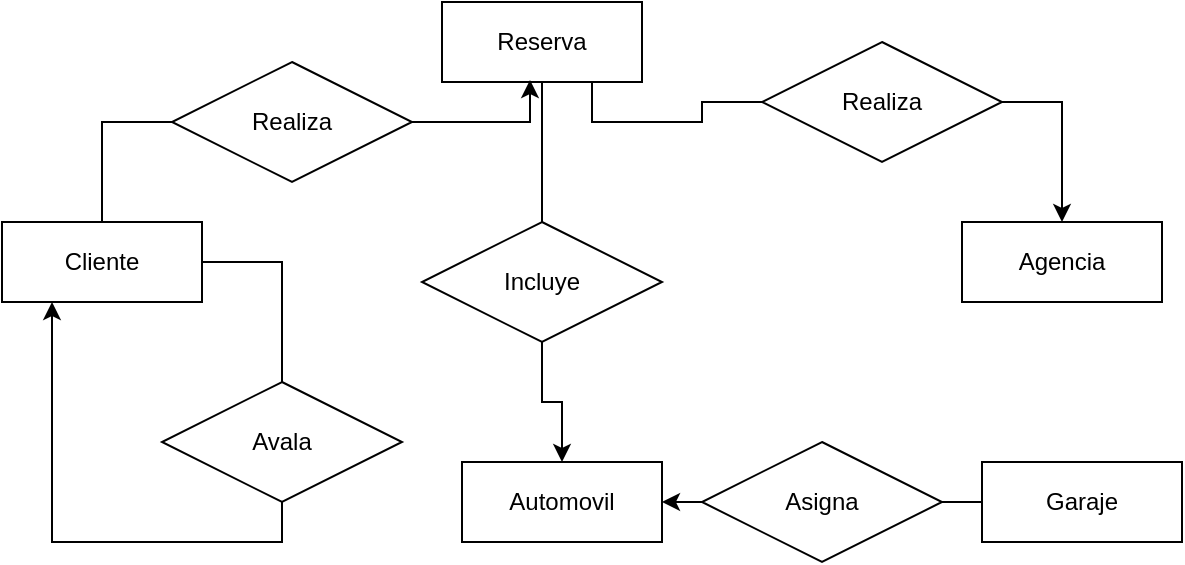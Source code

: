 <mxfile version="17.4.4" type="device"><diagram id="_c9quj7WU2TXcTK61m3t" name="Page-1"><mxGraphModel dx="921" dy="530" grid="1" gridSize="10" guides="1" tooltips="1" connect="1" arrows="1" fold="1" page="1" pageScale="1" pageWidth="850" pageHeight="1100" math="0" shadow="0"><root><mxCell id="0"/><mxCell id="1" parent="0"/><mxCell id="yJH4v7h-lD-Ulyrm_nC7-7" style="edgeStyle=orthogonalEdgeStyle;rounded=0;orthogonalLoop=1;jettySize=auto;html=1;exitX=1;exitY=0.5;exitDx=0;exitDy=0;entryX=0.5;entryY=0;entryDx=0;entryDy=0;endArrow=none;endFill=0;" edge="1" parent="1" source="yJH4v7h-lD-Ulyrm_nC7-1" target="yJH4v7h-lD-Ulyrm_nC7-6"><mxGeometry relative="1" as="geometry"/></mxCell><mxCell id="yJH4v7h-lD-Ulyrm_nC7-10" style="edgeStyle=orthogonalEdgeStyle;rounded=0;orthogonalLoop=1;jettySize=auto;html=1;exitX=0.5;exitY=0;exitDx=0;exitDy=0;entryX=0;entryY=0.5;entryDx=0;entryDy=0;endArrow=none;endFill=0;" edge="1" parent="1" source="yJH4v7h-lD-Ulyrm_nC7-1" target="yJH4v7h-lD-Ulyrm_nC7-9"><mxGeometry relative="1" as="geometry"/></mxCell><mxCell id="yJH4v7h-lD-Ulyrm_nC7-1" value="Cliente" style="whiteSpace=wrap;html=1;align=center;" vertex="1" parent="1"><mxGeometry x="170" y="240" width="100" height="40" as="geometry"/></mxCell><mxCell id="yJH4v7h-lD-Ulyrm_nC7-13" style="edgeStyle=orthogonalEdgeStyle;rounded=0;orthogonalLoop=1;jettySize=auto;html=1;exitX=0.75;exitY=1;exitDx=0;exitDy=0;endArrow=none;endFill=0;" edge="1" parent="1" source="yJH4v7h-lD-Ulyrm_nC7-2" target="yJH4v7h-lD-Ulyrm_nC7-12"><mxGeometry relative="1" as="geometry"/></mxCell><mxCell id="yJH4v7h-lD-Ulyrm_nC7-20" style="edgeStyle=orthogonalEdgeStyle;rounded=0;orthogonalLoop=1;jettySize=auto;html=1;exitX=0.5;exitY=1;exitDx=0;exitDy=0;entryX=0.5;entryY=0;entryDx=0;entryDy=0;endArrow=none;endFill=0;" edge="1" parent="1" source="yJH4v7h-lD-Ulyrm_nC7-2" target="yJH4v7h-lD-Ulyrm_nC7-19"><mxGeometry relative="1" as="geometry"/></mxCell><mxCell id="yJH4v7h-lD-Ulyrm_nC7-2" value="Reserva" style="whiteSpace=wrap;html=1;align=center;" vertex="1" parent="1"><mxGeometry x="390" y="130" width="100" height="40" as="geometry"/></mxCell><mxCell id="yJH4v7h-lD-Ulyrm_nC7-3" value="Automovil" style="whiteSpace=wrap;html=1;align=center;" vertex="1" parent="1"><mxGeometry x="400" y="360" width="100" height="40" as="geometry"/></mxCell><mxCell id="yJH4v7h-lD-Ulyrm_nC7-16" style="edgeStyle=orthogonalEdgeStyle;rounded=0;orthogonalLoop=1;jettySize=auto;html=1;exitX=0;exitY=0.5;exitDx=0;exitDy=0;endArrow=none;endFill=0;" edge="1" parent="1" source="yJH4v7h-lD-Ulyrm_nC7-4" target="yJH4v7h-lD-Ulyrm_nC7-15"><mxGeometry relative="1" as="geometry"/></mxCell><mxCell id="yJH4v7h-lD-Ulyrm_nC7-4" value="Garaje" style="whiteSpace=wrap;html=1;align=center;" vertex="1" parent="1"><mxGeometry x="660" y="360" width="100" height="40" as="geometry"/></mxCell><mxCell id="yJH4v7h-lD-Ulyrm_nC7-5" value="Agencia" style="whiteSpace=wrap;html=1;align=center;" vertex="1" parent="1"><mxGeometry x="650" y="240" width="100" height="40" as="geometry"/></mxCell><mxCell id="yJH4v7h-lD-Ulyrm_nC7-8" style="edgeStyle=orthogonalEdgeStyle;rounded=0;orthogonalLoop=1;jettySize=auto;html=1;exitX=0.5;exitY=1;exitDx=0;exitDy=0;entryX=0.25;entryY=1;entryDx=0;entryDy=0;" edge="1" parent="1" source="yJH4v7h-lD-Ulyrm_nC7-6" target="yJH4v7h-lD-Ulyrm_nC7-1"><mxGeometry relative="1" as="geometry"/></mxCell><mxCell id="yJH4v7h-lD-Ulyrm_nC7-6" value="Avala" style="shape=rhombus;perimeter=rhombusPerimeter;whiteSpace=wrap;html=1;align=center;" vertex="1" parent="1"><mxGeometry x="250" y="320" width="120" height="60" as="geometry"/></mxCell><mxCell id="yJH4v7h-lD-Ulyrm_nC7-11" style="edgeStyle=orthogonalEdgeStyle;rounded=0;orthogonalLoop=1;jettySize=auto;html=1;exitX=1;exitY=0.5;exitDx=0;exitDy=0;entryX=0.44;entryY=0.975;entryDx=0;entryDy=0;entryPerimeter=0;" edge="1" parent="1" source="yJH4v7h-lD-Ulyrm_nC7-9" target="yJH4v7h-lD-Ulyrm_nC7-2"><mxGeometry relative="1" as="geometry"/></mxCell><mxCell id="yJH4v7h-lD-Ulyrm_nC7-9" value="Realiza" style="shape=rhombus;perimeter=rhombusPerimeter;whiteSpace=wrap;html=1;align=center;" vertex="1" parent="1"><mxGeometry x="255" y="160" width="120" height="60" as="geometry"/></mxCell><mxCell id="yJH4v7h-lD-Ulyrm_nC7-14" style="edgeStyle=orthogonalEdgeStyle;rounded=0;orthogonalLoop=1;jettySize=auto;html=1;exitX=1;exitY=0.5;exitDx=0;exitDy=0;entryX=0.5;entryY=0;entryDx=0;entryDy=0;endArrow=classic;endFill=1;" edge="1" parent="1" source="yJH4v7h-lD-Ulyrm_nC7-12" target="yJH4v7h-lD-Ulyrm_nC7-5"><mxGeometry relative="1" as="geometry"/></mxCell><mxCell id="yJH4v7h-lD-Ulyrm_nC7-12" value="Realiza" style="shape=rhombus;perimeter=rhombusPerimeter;whiteSpace=wrap;html=1;align=center;" vertex="1" parent="1"><mxGeometry x="550" y="150" width="120" height="60" as="geometry"/></mxCell><mxCell id="yJH4v7h-lD-Ulyrm_nC7-17" style="edgeStyle=orthogonalEdgeStyle;rounded=0;orthogonalLoop=1;jettySize=auto;html=1;exitX=0;exitY=0.5;exitDx=0;exitDy=0;entryX=1;entryY=0.5;entryDx=0;entryDy=0;endArrow=classic;endFill=1;" edge="1" parent="1" source="yJH4v7h-lD-Ulyrm_nC7-15" target="yJH4v7h-lD-Ulyrm_nC7-3"><mxGeometry relative="1" as="geometry"/></mxCell><mxCell id="yJH4v7h-lD-Ulyrm_nC7-15" value="Asigna" style="shape=rhombus;perimeter=rhombusPerimeter;whiteSpace=wrap;html=1;align=center;" vertex="1" parent="1"><mxGeometry x="520" y="350" width="120" height="60" as="geometry"/></mxCell><mxCell id="yJH4v7h-lD-Ulyrm_nC7-21" style="edgeStyle=orthogonalEdgeStyle;rounded=0;orthogonalLoop=1;jettySize=auto;html=1;exitX=0.5;exitY=1;exitDx=0;exitDy=0;entryX=0.5;entryY=0;entryDx=0;entryDy=0;endArrow=classic;endFill=1;" edge="1" parent="1" source="yJH4v7h-lD-Ulyrm_nC7-19" target="yJH4v7h-lD-Ulyrm_nC7-3"><mxGeometry relative="1" as="geometry"/></mxCell><mxCell id="yJH4v7h-lD-Ulyrm_nC7-19" value="Incluye" style="shape=rhombus;perimeter=rhombusPerimeter;whiteSpace=wrap;html=1;align=center;" vertex="1" parent="1"><mxGeometry x="380" y="240" width="120" height="60" as="geometry"/></mxCell></root></mxGraphModel></diagram></mxfile>